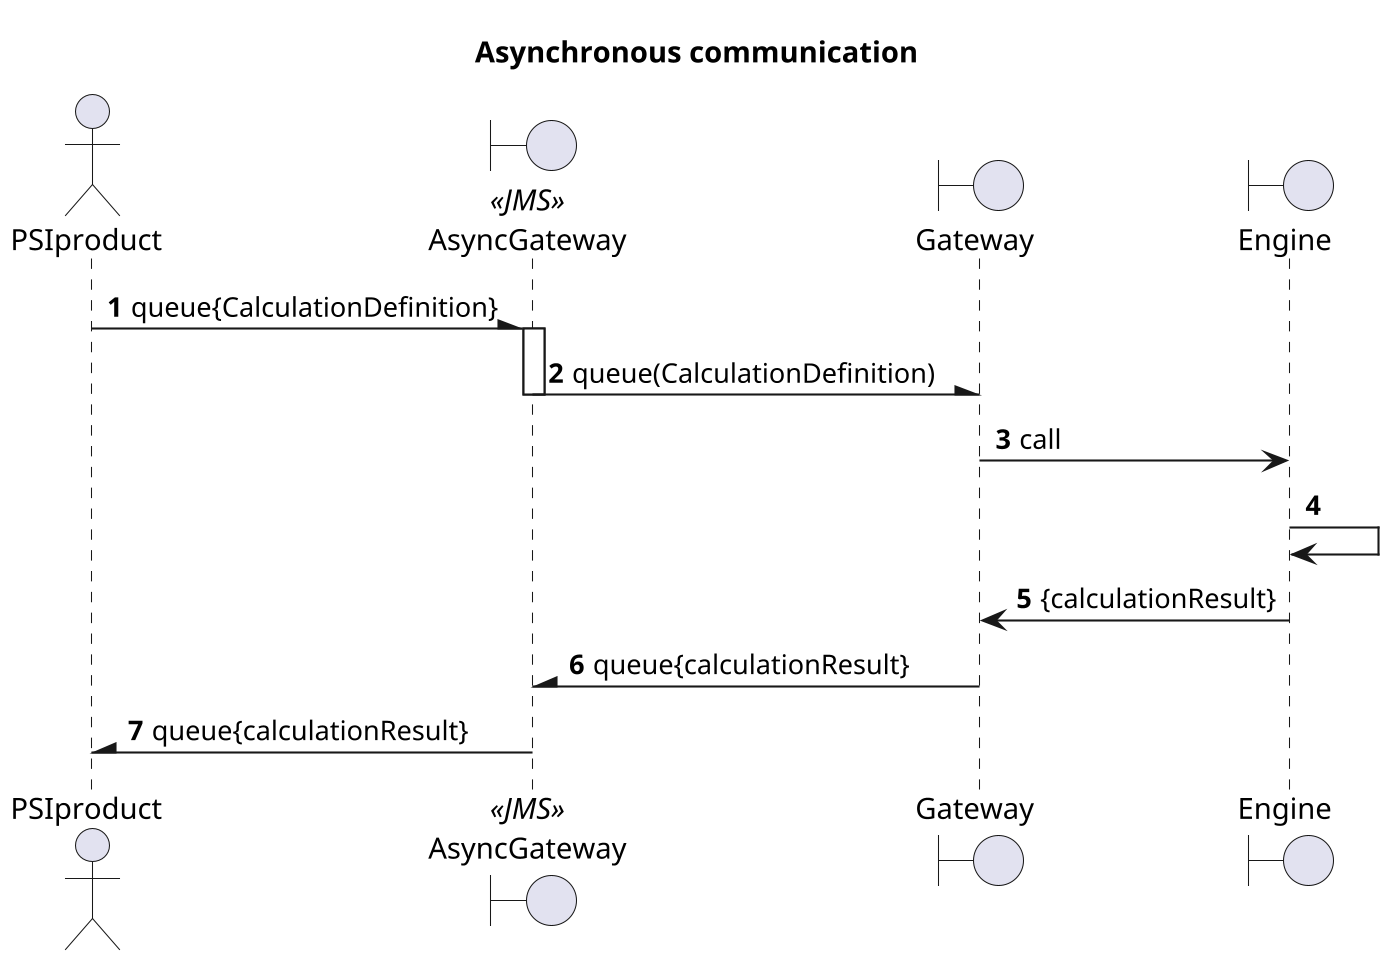 @startuml
skinparam dpi 200

title Asynchronous communication

actor PSIproduct
boundary AsyncGateway as Async <<JMS>>
boundary Gateway
boundary Engine as Engine

autonumber
PSIproduct -\ Async: queue{CalculationDefinition}
activate Async
Async -\ Gateway: queue(CalculationDefinition)
deactivate Async
Gateway -> Engine: call
Engine -> Engine
Engine -> Gateway: {calculationResult}
Gateway -\ Async: queue{calculationResult}
Async -\ PSIproduct: queue{calculationResult}

@enduml